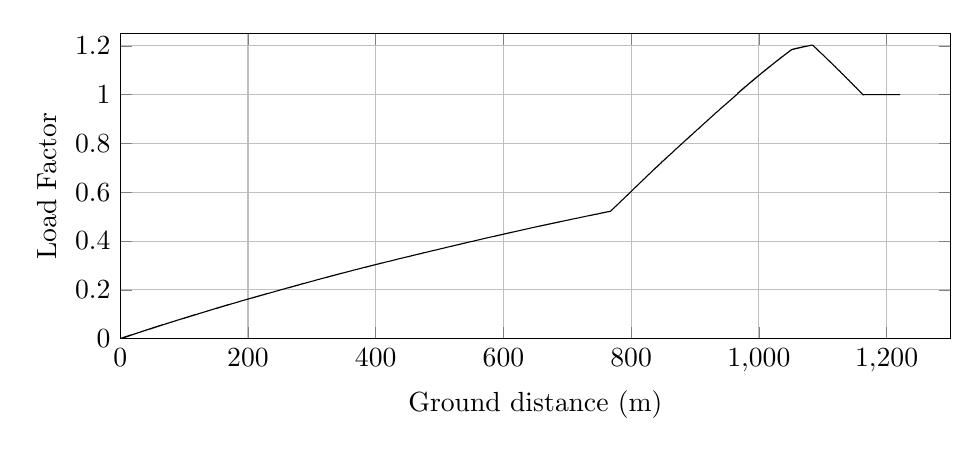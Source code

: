 %LoadFactor_vs_GroundDistance
\begin{tikzpicture}

\begin{axis}[
width=\textwidth,
height=0.45\textwidth,
scaled ticks=false, tick label style={/pgf/number format/fixed},
xmin=0.0,
xmax=1300,
xlabel={Ground distance (m)},
xmajorgrids,
ymin=0.0,
ymax=1.25,
ylabel={Load Factor },
ytick={0,0.2,0.4,0.6,0.8,1,1.2},
ymajorgrids,
legend style={at={(1.03,0.5)},anchor=west,draw=black,fill=white,legend cell align=left}
]

\addplot [
color=black,
solid
]
table[row sep=crcr]{
1.373E-8	1.235E-11\\
2.605E-7	2.344E-10\\
2.049E-6	1.844E-9\\
9.924E-6	8.93E-9\\
4.745E-5	4.27E-8\\
1.74E-4	1.566E-7\\
4.061E-4	3.654E-7\\
7.313E-4	6.581E-7\\
0.001	1.039E-6\\
0.002	1.512E-6\\
0.002	2.065E-6\\
0.003	2.708E-6\\
0.004	3.429E-6\\
0.005	4.25E-6\\
0.006	5.153E-6\\
0.007	6.151E-6\\
0.008	7.196E-6\\
0.009	8.361E-6\\
0.011	9.615E-6\\
0.012	1.096E-5\\
0.014	1.24E-5\\
0.015	1.392E-5\\
0.017	1.551E-5\\
0.019	1.721E-5\\
0.021	1.899E-5\\
0.023	2.087E-5\\
0.025	2.281E-5\\
0.028	2.485E-5\\
0.03	2.701E-5\\
0.032	2.922E-5\\
0.035	3.154E-5\\
0.038	3.394E-5\\
0.04	3.644E-5\\
0.043	3.899E-5\\
0.046	4.166E-5\\
0.049	4.44E-5\\
0.053	4.724E-5\\
0.056	5.018E-5\\
0.059	5.324E-5\\
0.063	5.636E-5\\
0.066	5.956E-5\\
0.07	6.287E-5\\
0.074	6.627E-5\\
0.078	6.976E-5\\
0.082	7.333E-5\\
0.086	7.701E-5\\
0.09	8.084E-5\\
0.094	8.469E-5\\
0.099	8.868E-5\\
0.103	9.273E-5\\
0.108	9.685E-5\\
0.112	1.011E-4\\
0.117	1.054E-4\\
0.122	1.099E-4\\
0.127	1.145E-4\\
0.132	1.19E-4\\
0.138	1.237E-4\\
0.143	1.285E-4\\
0.148	1.334E-4\\
0.154	1.384E-4\\
0.159	1.434E-4\\
0.165	1.487E-4\\
0.171	1.54E-4\\
0.177	1.594E-4\\
0.183	1.648E-4\\
0.189	1.704E-4\\
0.196	1.761E-4\\
0.202	1.818E-4\\
0.209	1.877E-4\\
0.215	1.938E-4\\
0.222	1.998E-4\\
0.229	2.061E-4\\
0.236	2.124E-4\\
0.243	2.186E-4\\
0.25	2.251E-4\\
0.258	2.317E-4\\
0.265	2.383E-4\\
0.272	2.45E-4\\
0.28	2.52E-4\\
0.288	2.589E-4\\
0.296	2.66E-4\\
0.304	2.734E-4\\
0.312	2.806E-4\\
0.32	2.88E-4\\
0.329	2.956E-4\\
0.337	3.031E-4\\
0.346	3.109E-4\\
0.355	3.187E-4\\
0.363	3.267E-4\\
0.372	3.349E-4\\
0.382	3.43E-4\\
0.391	3.511E-4\\
0.4	3.596E-4\\
0.41	3.682E-4\\
0.419	3.766E-4\\
0.429	3.852E-4\\
0.438	3.94E-4\\
0.448	4.028E-4\\
0.458	4.118E-4\\
0.468	4.209E-4\\
0.479	4.304E-4\\
0.489	4.396E-4\\
0.5	4.493E-4\\
0.511	4.59E-4\\
0.521	4.686E-4\\
0.532	4.784E-4\\
0.543	4.881E-4\\
0.554	4.98E-4\\
0.565	5.081E-4\\
0.577	5.185E-4\\
0.589	5.289E-4\\
0.6	5.395E-4\\
0.612	5.501E-4\\
0.624	5.607E-4\\
0.636	5.717E-4\\
0.649	5.828E-4\\
0.661	5.939E-4\\
0.674	6.053E-4\\
0.686	6.166E-4\\
0.699	6.282E-4\\
0.712	6.399E-4\\
0.725	6.515E-4\\
0.738	6.632E-4\\
0.752	6.752E-4\\
0.765	6.877E-4\\
0.779	6.999E-4\\
0.793	7.124E-4\\
0.807	7.253E-4\\
0.822	7.379E-4\\
0.836	7.51E-4\\
0.85	7.637E-4\\
0.865	7.769E-4\\
0.88	7.905E-4\\
0.895	8.039E-4\\
0.91	8.172E-4\\
0.925	8.308E-4\\
0.94	8.445E-4\\
0.956	8.584E-4\\
0.971	8.721E-4\\
0.987	8.862E-4\\
1.003	9.005E-4\\
1.019	9.149E-4\\
1.035	9.296E-4\\
1.052	9.442E-4\\
1.068	9.586E-4\\
1.085	9.737E-4\\
1.101	9.886E-4\\
1.118	0.001\\
1.135	0.001\\
1.153	0.001\\
1.17	0.001\\
1.188	0.001\\
1.206	0.001\\
1.224	0.001\\
1.242	0.001\\
1.261	0.001\\
1.279	0.001\\
1.298	0.001\\
1.317	0.001\\
1.335	0.001\\
1.354	0.001\\
1.374	0.001\\
1.393	0.001\\
1.413	0.001\\
1.433	0.001\\
1.453	0.001\\
1.473	0.001\\
1.493	0.001\\
1.514	0.001\\
1.534	0.001\\
1.555	0.001\\
1.576	0.001\\
1.598	0.001\\
1.62	0.001\\
1.641	0.001\\
1.663	0.001\\
1.686	0.002\\
1.708	0.002\\
1.73	0.002\\
1.752	0.002\\
1.774	0.002\\
1.797	0.002\\
1.82	0.002\\
1.843	0.002\\
1.867	0.002\\
1.89	0.002\\
1.914	0.002\\
1.937	0.002\\
1.961	0.002\\
1.985	0.002\\
2.01	0.002\\
2.035	0.002\\
2.059	0.002\\
2.085	0.002\\
2.11	0.002\\
2.135	0.002\\
2.161	0.002\\
2.186	0.002\\
2.213	0.002\\
2.239	0.002\\
2.265	0.002\\
2.292	0.002\\
2.319	0.002\\
2.346	0.002\\
2.373	0.002\\
2.401	0.002\\
2.428	0.002\\
2.456	0.002\\
2.483	0.002\\
2.512	0.002\\
2.54	0.002\\
2.568	0.002\\
2.597	0.002\\
2.626	0.002\\
2.656	0.002\\
2.686	0.002\\
2.715	0.002\\
2.746	0.002\\
2.775	0.002\\
2.805	0.003\\
2.836	0.003\\
2.866	0.003\\
2.898	0.003\\
2.929	0.003\\
2.96	0.003\\
2.992	0.003\\
3.024	0.003\\
3.056	0.003\\
3.089	0.003\\
3.122	0.003\\
3.155	0.003\\
3.188	0.003\\
3.221	0.003\\
3.254	0.003\\
3.288	0.003\\
3.322	0.003\\
3.356	0.003\\
3.391	0.003\\
3.426	0.003\\
3.462	0.003\\
3.497	0.003\\
3.532	0.003\\
3.568	0.003\\
3.604	0.003\\
3.639	0.003\\
3.677	0.003\\
3.713	0.003\\
3.75	0.003\\
3.786	0.003\\
3.823	0.003\\
3.861	0.003\\
3.899	0.003\\
3.937	0.004\\
3.975	0.004\\
4.014	0.004\\
4.052	0.004\\
4.092	0.004\\
4.132	0.004\\
4.172	0.004\\
4.211	0.004\\
4.25	0.004\\
4.292	0.004\\
4.332	0.004\\
4.373	0.004\\
4.414	0.004\\
4.456	0.004\\
4.497	0.004\\
4.538	0.004\\
4.581	0.004\\
4.624	0.004\\
4.666	0.004\\
4.709	0.004\\
4.752	0.004\\
4.795	0.004\\
4.838	0.004\\
4.881	0.004\\
4.926	0.004\\
4.97	0.004\\
5.014	0.004\\
5.059	0.005\\
5.104	0.005\\
5.15	0.005\\
5.195	0.005\\
5.241	0.005\\
5.288	0.005\\
5.334	0.005\\
5.381	0.005\\
5.428	0.005\\
5.476	0.005\\
5.525	0.005\\
5.573	0.005\\
5.621	0.005\\
5.672	0.005\\
5.72	0.005\\
5.768	0.005\\
5.817	0.005\\
5.866	0.005\\
5.917	0.005\\
5.967	0.005\\
6.017	0.005\\
6.069	0.005\\
6.12	0.005\\
6.171	0.005\\
6.223	0.006\\
6.274	0.006\\
6.326	0.006\\
6.38	0.006\\
6.432	0.006\\
6.485	0.006\\
6.537	0.006\\
6.59	0.006\\
6.644	0.006\\
6.697	0.006\\
6.752	0.006\\
6.807	0.006\\
6.863	0.006\\
6.919	0.006\\
6.975	0.006\\
7.031	0.006\\
7.087	0.006\\
7.145	0.006\\
7.203	0.006\\
7.261	0.006\\
7.321	0.007\\
7.378	0.007\\
7.438	0.007\\
7.497	0.007\\
7.557	0.007\\
7.617	0.007\\
7.677	0.007\\
7.736	0.007\\
7.796	0.007\\
7.857	0.007\\
7.917	0.007\\
7.979	0.007\\
8.04	0.007\\
8.102	0.007\\
8.165	0.007\\
8.226	0.007\\
8.291	0.007\\
8.354	0.007\\
8.418	0.007\\
8.482	0.008\\
8.547	0.008\\
8.613	0.008\\
8.678	0.008\\
8.745	0.008\\
8.811	0.008\\
8.877	0.008\\
8.943	0.008\\
9.011	0.008\\
9.079	0.008\\
9.149	0.008\\
9.216	0.008\\
9.286	0.008\\
9.355	0.008\\
9.424	0.008\\
9.493	0.008\\
9.563	0.008\\
9.632	0.009\\
9.703	0.009\\
9.773	0.009\\
9.844	0.009\\
9.915	0.009\\
9.987	0.009\\
10.059	0.009\\
10.132	0.009\\
10.206	0.009\\
10.279	0.009\\
10.353	0.009\\
10.428	0.009\\
10.503	0.009\\
10.578	0.009\\
10.655	0.009\\
10.73	0.009\\
10.806	0.01\\
10.883	0.01\\
10.959	0.01\\
11.035	0.01\\
11.113	0.01\\
11.191	0.01\\
11.268	0.01\\
11.346	0.01\\
11.424	0.01\\
11.503	0.01\\
11.581	0.01\\
11.662	0.01\\
11.742	0.01\\
11.822	0.01\\
11.902	0.011\\
11.984	0.011\\
12.065	0.011\\
12.148	0.011\\
12.231	0.011\\
12.313	0.011\\
12.397	0.011\\
12.48	0.011\\
12.564	0.011\\
12.648	0.011\\
12.736	0.011\\
12.821	0.011\\
12.908	0.011\\
12.995	0.011\\
13.082	0.012\\
13.17	0.012\\
13.258	0.012\\
13.345	0.012\\
13.433	0.012\\
13.524	0.012\\
13.611	0.012\\
13.702	0.012\\
13.792	0.012\\
13.882	0.012\\
13.975	0.012\\
14.066	0.012\\
14.158	0.012\\
14.251	0.013\\
14.343	0.013\\
14.437	0.013\\
14.533	0.013\\
14.626	0.013\\
14.722	0.013\\
14.819	0.013\\
14.914	0.013\\
15.01	0.013\\
15.108	0.013\\
15.206	0.013\\
15.304	0.013\\
15.403	0.014\\
15.503	0.014\\
15.602	0.014\\
15.701	0.014\\
15.801	0.014\\
15.9	0.014\\
16.002	0.014\\
16.103	0.014\\
16.204	0.014\\
16.305	0.014\\
16.406	0.014\\
16.509	0.015\\
16.615	0.015\\
16.718	0.015\\
16.823	0.015\\
16.929	0.015\\
17.035	0.015\\
17.141	0.015\\
17.246	0.015\\
17.352	0.015\\
17.458	0.015\\
17.566	0.015\\
17.673	0.016\\
17.782	0.016\\
17.891	0.016\\
18.001	0.016\\
18.11	0.016\\
18.22	0.016\\
18.328	0.016\\
18.437	0.016\\
18.549	0.016\\
18.659	0.016\\
18.771	0.016\\
18.884	0.017\\
18.996	0.017\\
19.109	0.017\\
19.223	0.017\\
19.338	0.017\\
19.456	0.017\\
19.573	0.017\\
19.69	0.017\\
19.805	0.017\\
19.924	0.017\\
20.042	0.018\\
20.158	0.018\\
20.278	0.018\\
20.396	0.018\\
20.516	0.018\\
20.637	0.018\\
20.755	0.018\\
20.874	0.018\\
20.996	0.018\\
21.118	0.018\\
21.24	0.019\\
21.361	0.019\\
21.485	0.019\\
21.608	0.019\\
21.732	0.019\\
21.857	0.019\\
21.981	0.019\\
22.108	0.019\\
22.235	0.019\\
22.362	0.02\\
22.488	0.02\\
22.614	0.02\\
22.744	0.02\\
22.873	0.02\\
23.004	0.02\\
23.133	0.02\\
23.263	0.02\\
23.393	0.02\\
23.523	0.021\\
23.655	0.021\\
23.786	0.021\\
23.917	0.021\\
24.047	0.021\\
24.178	0.021\\
24.315	0.021\\
24.448	0.021\\
24.579	0.021\\
24.71	0.022\\
24.843	0.022\\
24.976	0.022\\
25.112	0.022\\
25.247	0.022\\
25.385	0.022\\
25.522	0.022\\
25.661	0.022\\
25.799	0.023\\
25.826	0.023\\
25.84	0.023\\
25.841	0.023\\
25.842	0.023\\
25.848	0.023\\
25.864	0.023\\
25.906	0.023\\
25.999	0.023\\
26.123	0.023\\
26.25	0.023\\
26.377	0.023\\
26.506	0.023\\
26.634	0.023\\
26.763	0.023\\
26.893	0.023\\
27.023	0.024\\
27.154	0.024\\
27.288	0.024\\
27.42	0.024\\
27.556	0.024\\
27.691	0.024\\
27.826	0.024\\
27.96	0.024\\
28.097	0.025\\
28.233	0.025\\
28.369	0.025\\
28.507	0.025\\
28.645	0.025\\
28.783	0.025\\
28.923	0.025\\
29.062	0.025\\
29.202	0.025\\
29.343	0.026\\
29.483	0.026\\
29.626	0.026\\
29.767	0.026\\
29.909	0.026\\
30.052	0.026\\
30.197	0.026\\
30.342	0.026\\
30.486	0.027\\
30.633	0.027\\
30.778	0.027\\
30.924	0.027\\
31.071	0.027\\
31.218	0.027\\
31.367	0.027\\
31.515	0.027\\
31.664	0.028\\
31.815	0.028\\
31.966	0.028\\
32.115	0.028\\
32.266	0.028\\
32.418	0.028\\
32.57	0.028\\
32.722	0.028\\
32.877	0.029\\
33.032	0.029\\
33.185	0.029\\
33.341	0.029\\
33.498	0.029\\
33.654	0.029\\
33.811	0.029\\
33.97	0.03\\
34.126	0.03\\
34.286	0.03\\
34.445	0.03\\
34.606	0.03\\
34.766	0.03\\
34.926	0.03\\
35.086	0.031\\
35.248	0.031\\
35.412	0.031\\
35.574	0.031\\
35.735	0.031\\
35.899	0.031\\
36.065	0.031\\
36.23	0.031\\
36.395	0.032\\
36.561	0.032\\
36.728	0.032\\
36.894	0.032\\
37.059	0.032\\
37.227	0.032\\
37.394	0.032\\
37.562	0.033\\
37.733	0.033\\
37.903	0.033\\
38.071	0.033\\
38.238	0.033\\
38.408	0.033\\
38.578	0.033\\
38.75	0.034\\
38.92	0.034\\
39.093	0.034\\
39.265	0.034\\
39.437	0.034\\
39.609	0.034\\
39.783	0.035\\
39.956	0.035\\
40.132	0.035\\
40.309	0.035\\
40.486	0.035\\
40.664	0.035\\
40.84	0.035\\
41.018	0.036\\
41.198	0.036\\
41.377	0.036\\
41.557	0.036\\
41.736	0.036\\
41.916	0.036\\
42.097	0.036\\
42.278	0.037\\
42.46	0.037\\
42.64	0.037\\
42.822	0.037\\
43.006	0.037\\
43.19	0.037\\
43.372	0.038\\
43.556	0.038\\
43.74	0.038\\
43.924	0.038\\
44.107	0.038\\
44.294	0.038\\
44.479	0.039\\
44.665	0.039\\
44.852	0.039\\
45.039	0.039\\
45.228	0.039\\
45.415	0.039\\
45.603	0.039\\
45.793	0.04\\
45.984	0.04\\
46.173	0.04\\
46.364	0.04\\
46.554	0.04\\
46.745	0.04\\
46.936	0.041\\
47.127	0.041\\
47.319	0.041\\
47.511	0.041\\
47.705	0.041\\
47.9	0.041\\
48.093	0.042\\
48.287	0.042\\
48.484	0.042\\
48.681	0.042\\
48.875	0.042\\
49.071	0.042\\
49.267	0.043\\
49.466	0.043\\
49.662	0.043\\
49.86	0.043\\
50.058	0.043\\
50.258	0.043\\
50.457	0.044\\
50.656	0.044\\
50.859	0.044\\
51.061	0.044\\
51.264	0.044\\
51.464	0.044\\
51.665	0.045\\
51.866	0.045\\
52.074	0.045\\
52.282	0.045\\
52.487	0.045\\
52.695	0.045\\
52.9	0.046\\
53.108	0.046\\
53.312	0.046\\
53.52	0.046\\
53.727	0.046\\
53.937	0.046\\
54.145	0.047\\
54.351	0.047\\
54.562	0.047\\
54.776	0.047\\
54.988	0.047\\
55.198	0.048\\
55.41	0.048\\
55.624	0.048\\
55.837	0.048\\
56.047	0.048\\
56.261	0.048\\
56.475	0.049\\
56.691	0.049\\
56.909	0.049\\
57.127	0.049\\
57.347	0.049\\
57.565	0.05\\
57.782	0.05\\
57.999	0.05\\
58.218	0.05\\
58.436	0.05\\
58.658	0.05\\
58.88	0.051\\
59.103	0.051\\
59.324	0.051\\
59.545	0.051\\
59.768	0.051\\
59.991	0.052\\
60.216	0.052\\
60.44	0.052\\
60.665	0.052\\
60.891	0.052\\
61.116	0.052\\
61.343	0.053\\
61.572	0.053\\
61.799	0.053\\
62.026	0.053\\
62.254	0.053\\
62.483	0.054\\
62.714	0.054\\
62.945	0.054\\
63.178	0.054\\
63.411	0.054\\
63.645	0.055\\
63.877	0.055\\
64.112	0.055\\
64.347	0.055\\
64.583	0.055\\
64.819	0.056\\
65.056	0.056\\
65.295	0.056\\
65.532	0.056\\
65.77	0.056\\
66.01	0.057\\
66.253	0.057\\
66.493	0.057\\
66.734	0.057\\
66.977	0.057\\
67.219	0.058\\
67.464	0.058\\
67.706	0.058\\
67.954	0.058\\
68.198	0.058\\
68.444	0.059\\
68.69	0.059\\
68.94	0.059\\
69.19	0.059\\
69.44	0.059\\
69.69	0.06\\
69.941	0.06\\
70.193	0.06\\
70.447	0.06\\
70.699	0.06\\
70.954	0.061\\
71.211	0.061\\
71.468	0.061\\
71.725	0.061\\
71.982	0.061\\
72.241	0.062\\
72.499	0.062\\
72.759	0.062\\
73.02	0.062\\
73.281	0.063\\
73.543	0.063\\
73.806	0.063\\
74.072	0.063\\
74.339	0.063\\
74.605	0.064\\
74.873	0.064\\
75.14	0.064\\
75.411	0.064\\
75.683	0.065\\
75.951	0.065\\
76.224	0.065\\
76.499	0.065\\
76.772	0.065\\
77.047	0.066\\
77.323	0.066\\
77.599	0.066\\
77.878	0.066\\
78.157	0.067\\
78.438	0.067\\
78.721	0.067\\
79.001	0.067\\
79.284	0.067\\
79.57	0.068\\
79.854	0.068\\
80.139	0.068\\
80.426	0.068\\
80.715	0.069\\
81.007	0.069\\
81.295	0.069\\
81.585	0.069\\
81.875	0.07\\
82.171	0.07\\
82.467	0.07\\
82.764	0.07\\
83.058	0.071\\
83.359	0.071\\
83.657	0.071\\
83.955	0.071\\
84.253	0.071\\
84.557	0.072\\
84.86	0.072\\
85.165	0.072\\
85.472	0.072\\
85.779	0.073\\
86.087	0.073\\
86.398	0.073\\
86.711	0.073\\
87.026	0.074\\
87.34	0.074\\
87.654	0.074\\
87.967	0.075\\
88.285	0.075\\
88.61	0.075\\
88.929	0.075\\
89.25	0.076\\
89.575	0.076\\
89.902	0.076\\
90.226	0.076\\
90.549	0.077\\
90.878	0.077\\
91.205	0.077\\
91.538	0.077\\
91.871	0.078\\
92.201	0.078\\
92.531	0.078\\
92.864	0.078\\
93.198	0.079\\
93.533	0.079\\
93.867	0.079\\
94.203	0.08\\
94.541	0.08\\
94.874	0.08\\
95.217	0.08\\
95.554	0.081\\
95.892	0.081\\
96.231	0.081\\
96.572	0.081\\
96.908	0.082\\
97.248	0.082\\
97.588	0.082\\
97.926	0.083\\
98.267	0.083\\
98.605	0.083\\
98.946	0.083\\
99.287	0.084\\
99.634	0.084\\
99.977	0.084\\
100.316	0.084\\
100.656	0.085\\
100.996	0.085\\
101.34	0.085\\
101.68	0.086\\
102.017	0.086\\
102.357	0.086\\
102.694	0.086\\
103.035	0.087\\
103.376	0.087\\
103.719	0.087\\
104.059	0.088\\
104.395	0.088\\
104.733	0.088\\
105.071	0.088\\
105.407	0.089\\
105.744	0.089\\
106.08	0.089\\
106.416	0.089\\
106.756	0.09\\
107.094	0.09\\
107.432	0.09\\
107.447	0.09\\
107.458	0.09\\
107.462	0.09\\
107.465	0.09\\
107.468	0.09\\
107.484	0.09\\
107.532	0.09\\
107.687	0.09\\
107.976	0.091\\
108.277	0.091\\
108.582	0.091\\
108.886	0.091\\
109.192	0.092\\
109.502	0.092\\
109.811	0.092\\
110.121	0.092\\
110.433	0.093\\
110.747	0.093\\
111.065	0.093\\
111.382	0.093\\
111.701	0.094\\
112.023	0.094\\
112.343	0.094\\
112.668	0.094\\
112.993	0.095\\
113.32	0.095\\
113.65	0.095\\
113.979	0.095\\
114.313	0.096\\
114.644	0.096\\
114.981	0.096\\
115.32	0.097\\
115.658	0.097\\
116.001	0.097\\
116.342	0.097\\
116.686	0.098\\
117.033	0.098\\
117.379	0.098\\
117.729	0.098\\
118.08	0.099\\
118.434	0.099\\
118.792	0.099\\
119.148	0.1\\
119.504	0.1\\
119.863	0.1\\
120.226	0.1\\
120.59	0.101\\
120.955	0.101\\
121.32	0.101\\
121.686	0.102\\
122.053	0.102\\
122.423	0.102\\
122.795	0.103\\
123.166	0.103\\
123.54	0.103\\
123.912	0.103\\
124.29	0.104\\
124.663	0.104\\
125.039	0.104\\
125.414	0.105\\
125.79	0.105\\
126.168	0.105\\
126.546	0.106\\
126.925	0.106\\
127.303	0.106\\
127.683	0.106\\
128.062	0.107\\
128.444	0.107\\
128.823	0.107\\
129.199	0.108\\
129.578	0.108\\
129.955	0.108\\
130.334	0.109\\
130.714	0.109\\
131.095	0.109\\
131.477	0.109\\
131.857	0.11\\
132.239	0.11\\
132.616	0.11\\
133.0	0.111\\
133.381	0.111\\
133.761	0.111\\
134.136	0.112\\
134.516	0.112\\
134.897	0.112\\
135.274	0.112\\
135.652	0.113\\
136.033	0.113\\
136.412	0.113\\
136.79	0.114\\
137.17	0.114\\
137.548	0.114\\
137.926	0.115\\
138.305	0.115\\
138.684	0.115\\
139.063	0.115\\
139.441	0.116\\
139.819	0.116\\
140.198	0.116\\
140.573	0.117\\
140.951	0.117\\
141.328	0.117\\
141.706	0.118\\
142.084	0.118\\
142.464	0.118\\
142.841	0.118\\
143.219	0.119\\
143.6	0.119\\
143.98	0.119\\
144.359	0.12\\
144.736	0.12\\
145.113	0.12\\
145.491	0.121\\
145.87	0.121\\
146.245	0.121\\
146.624	0.121\\
147.001	0.122\\
147.379	0.122\\
147.757	0.122\\
148.136	0.123\\
148.514	0.123\\
148.891	0.123\\
149.271	0.124\\
149.653	0.124\\
150.033	0.124\\
150.414	0.124\\
150.793	0.125\\
151.173	0.125\\
151.554	0.125\\
151.935	0.126\\
152.319	0.126\\
152.702	0.126\\
153.083	0.127\\
153.467	0.127\\
153.848	0.127\\
154.231	0.127\\
154.615	0.128\\
155.0	0.128\\
155.383	0.128\\
155.768	0.129\\
156.151	0.129\\
156.535	0.129\\
156.92	0.13\\
157.306	0.13\\
157.691	0.13\\
158.078	0.13\\
158.465	0.131\\
158.851	0.131\\
159.24	0.131\\
159.627	0.132\\
160.02	0.132\\
160.408	0.132\\
160.796	0.133\\
161.184	0.133\\
161.576	0.133\\
161.968	0.133\\
162.358	0.134\\
162.751	0.134\\
163.145	0.134\\
163.537	0.135\\
163.93	0.135\\
164.324	0.135\\
164.717	0.136\\
165.11	0.136\\
165.504	0.136\\
165.898	0.136\\
166.291	0.137\\
166.689	0.137\\
167.083	0.137\\
167.48	0.138\\
167.88	0.138\\
168.278	0.138\\
168.677	0.139\\
169.075	0.139\\
169.476	0.139\\
169.878	0.14\\
170.279	0.14\\
170.681	0.14\\
171.086	0.14\\
171.488	0.141\\
171.893	0.141\\
172.297	0.141\\
172.703	0.142\\
173.111	0.142\\
173.516	0.142\\
173.926	0.143\\
174.336	0.143\\
174.746	0.143\\
175.157	0.144\\
175.569	0.144\\
175.98	0.144\\
176.393	0.145\\
176.804	0.145\\
177.219	0.145\\
177.633	0.145\\
178.051	0.146\\
178.467	0.146\\
178.884	0.146\\
179.298	0.147\\
179.716	0.147\\
180.134	0.147\\
180.554	0.148\\
180.977	0.148\\
181.4	0.148\\
181.823	0.149\\
182.246	0.149\\
182.673	0.149\\
183.1	0.15\\
183.529	0.15\\
183.958	0.15\\
184.386	0.151\\
184.817	0.151\\
185.246	0.151\\
185.678	0.152\\
186.109	0.152\\
186.54	0.152\\
186.971	0.153\\
187.407	0.153\\
187.842	0.153\\
188.278	0.154\\
188.718	0.154\\
189.161	0.154\\
189.601	0.155\\
190.039	0.155\\
190.48	0.155\\
190.925	0.156\\
191.372	0.156\\
191.818	0.156\\
192.265	0.157\\
192.715	0.157\\
193.165	0.157\\
193.616	0.158\\
194.067	0.158\\
194.521	0.158\\
194.978	0.159\\
195.436	0.159\\
195.895	0.159\\
196.354	0.16\\
196.818	0.16\\
197.281	0.16\\
197.745	0.161\\
198.212	0.161\\
198.678	0.161\\
199.146	0.162\\
199.617	0.162\\
200.086	0.162\\
200.555	0.163\\
201.028	0.163\\
201.501	0.163\\
201.979	0.164\\
202.457	0.164\\
202.938	0.165\\
203.422	0.165\\
203.906	0.165\\
204.394	0.166\\
204.881	0.166\\
205.374	0.166\\
205.868	0.167\\
206.362	0.167\\
206.856	0.167\\
207.356	0.168\\
207.853	0.168\\
208.356	0.169\\
208.859	0.169\\
209.361	0.169\\
209.864	0.17\\
210.375	0.17\\
210.888	0.17\\
211.409	0.171\\
211.928	0.171\\
212.45	0.172\\
212.973	0.172\\
213.501	0.172\\
214.031	0.173\\
214.556	0.173\\
215.09	0.174\\
215.63	0.174\\
216.172	0.174\\
216.713	0.175\\
217.254	0.175\\
217.799	0.176\\
218.348	0.176\\
218.897	0.176\\
219.458	0.177\\
220.018	0.177\\
220.58	0.178\\
221.149	0.178\\
221.724	0.178\\
222.297	0.179\\
222.872	0.179\\
223.455	0.18\\
224.043	0.18\\
224.627	0.181\\
225.215	0.181\\
225.809	0.181\\
226.407	0.182\\
227.01	0.182\\
227.62	0.183\\
228.232	0.183\\
228.841	0.184\\
229.46	0.184\\
230.088	0.185\\
230.713	0.185\\
231.34	0.186\\
231.962	0.186\\
232.584	0.186\\
233.21	0.187\\
233.841	0.187\\
234.463	0.188\\
235.095	0.188\\
235.716	0.189\\
236.336	0.189\\
236.958	0.19\\
237.577	0.19\\
238.195	0.191\\
238.811	0.191\\
239.426	0.191\\
240.037	0.192\\
240.639	0.192\\
241.242	0.193\\
241.843	0.193\\
242.443	0.194\\
243.037	0.194\\
243.631	0.195\\
244.221	0.195\\
244.812	0.195\\
245.397	0.196\\
245.979	0.196\\
246.559	0.197\\
247.13	0.197\\
247.707	0.198\\
248.28	0.198\\
248.853	0.198\\
249.419	0.199\\
249.978	0.199\\
250.541	0.2\\
251.101	0.2\\
251.656	0.2\\
252.209	0.201\\
252.762	0.201\\
253.314	0.202\\
253.866	0.202\\
254.414	0.202\\
254.957	0.203\\
255.065	0.203\\
255.13	0.203\\
255.178	0.203\\
255.206	0.203\\
255.231	0.203\\
255.254	0.203\\
255.276	0.203\\
255.29	0.203\\
255.295	0.203\\
255.3	0.203\\
255.325	0.203\\
255.432	0.203\\
255.722	0.203\\
256.196	0.204\\
256.674	0.204\\
257.155	0.204\\
257.637	0.205\\
258.123	0.205\\
258.614	0.205\\
259.105	0.206\\
259.598	0.206\\
260.095	0.207\\
260.596	0.207\\
261.102	0.207\\
261.609	0.208\\
262.119	0.208\\
262.632	0.208\\
263.148	0.209\\
263.667	0.209\\
264.188	0.21\\
264.713	0.21\\
265.241	0.21\\
265.772	0.211\\
266.308	0.211\\
266.85	0.211\\
267.393	0.212\\
267.937	0.212\\
268.492	0.213\\
269.048	0.213\\
269.61	0.213\\
270.172	0.214\\
270.744	0.214\\
271.317	0.215\\
271.892	0.215\\
272.479	0.216\\
273.068	0.216\\
273.661	0.216\\
274.253	0.217\\
274.852	0.217\\
275.459	0.218\\
276.069	0.218\\
276.681	0.219\\
277.297	0.219\\
277.922	0.219\\
278.551	0.22\\
279.178	0.22\\
279.818	0.221\\
280.455	0.221\\
281.097	0.222\\
281.737	0.222\\
282.381	0.223\\
283.03	0.223\\
283.677	0.224\\
284.32	0.224\\
284.96	0.225\\
285.602	0.225\\
286.242	0.225\\
286.878	0.226\\
287.518	0.226\\
288.15	0.227\\
288.779	0.227\\
289.411	0.228\\
290.037	0.228\\
290.662	0.229\\
291.285	0.229\\
291.907	0.23\\
292.523	0.23\\
293.138	0.23\\
293.75	0.231\\
294.367	0.231\\
294.974	0.232\\
295.58	0.232\\
296.189	0.233\\
296.791	0.233\\
297.393	0.233\\
297.989	0.234\\
298.587	0.234\\
299.181	0.235\\
299.772	0.235\\
300.366	0.236\\
300.959	0.236\\
301.552	0.236\\
302.14	0.237\\
302.727	0.237\\
303.312	0.238\\
303.894	0.238\\
304.478	0.239\\
305.06	0.239\\
305.639	0.239\\
306.216	0.24\\
306.796	0.24\\
307.372	0.241\\
307.948	0.241\\
308.526	0.241\\
309.101	0.242\\
309.681	0.242\\
310.254	0.243\\
310.827	0.243\\
311.402	0.243\\
311.97	0.244\\
312.54	0.244\\
313.109	0.245\\
313.68	0.245\\
314.25	0.245\\
314.821	0.246\\
315.389	0.246\\
315.96	0.247\\
316.529	0.247\\
317.096	0.247\\
317.662	0.248\\
318.229	0.248\\
318.795	0.249\\
319.363	0.249\\
319.93	0.249\\
320.496	0.25\\
321.063	0.25\\
321.629	0.251\\
322.195	0.251\\
322.762	0.251\\
323.328	0.252\\
323.894	0.252\\
324.46	0.253\\
325.024	0.253\\
325.593	0.253\\
326.157	0.254\\
326.724	0.254\\
327.289	0.255\\
327.856	0.255\\
328.423	0.255\\
328.989	0.256\\
329.555	0.256\\
330.122	0.257\\
330.687	0.257\\
331.253	0.257\\
331.821	0.258\\
332.386	0.258\\
332.954	0.259\\
333.523	0.259\\
334.09	0.259\\
334.659	0.26\\
335.225	0.26\\
335.795	0.26\\
336.367	0.261\\
336.935	0.261\\
337.505	0.262\\
338.076	0.262\\
338.645	0.262\\
339.213	0.263\\
339.783	0.263\\
340.352	0.264\\
340.923	0.264\\
341.497	0.264\\
342.071	0.265\\
342.643	0.265\\
343.216	0.266\\
343.788	0.266\\
344.363	0.266\\
344.936	0.267\\
345.512	0.267\\
346.089	0.268\\
346.663	0.268\\
347.24	0.268\\
347.815	0.269\\
348.392	0.269\\
348.967	0.27\\
349.544	0.27\\
350.122	0.27\\
350.701	0.271\\
351.281	0.271\\
351.862	0.272\\
352.443	0.272\\
353.022	0.272\\
353.605	0.273\\
354.189	0.273\\
354.773	0.274\\
355.356	0.274\\
355.942	0.274\\
356.528	0.275\\
357.115	0.275\\
357.702	0.275\\
358.289	0.276\\
358.88	0.276\\
359.47	0.277\\
360.061	0.277\\
360.656	0.277\\
361.248	0.278\\
361.84	0.278\\
362.434	0.279\\
363.027	0.279\\
363.621	0.28\\
364.217	0.28\\
364.817	0.28\\
365.417	0.281\\
366.017	0.281\\
366.613	0.282\\
367.214	0.282\\
367.814	0.282\\
368.414	0.283\\
369.014	0.283\\
369.618	0.284\\
370.22	0.284\\
370.829	0.284\\
371.433	0.285\\
372.038	0.285\\
372.65	0.286\\
373.262	0.286\\
373.873	0.286\\
374.485	0.287\\
375.098	0.287\\
375.714	0.288\\
376.329	0.288\\
376.947	0.288\\
377.561	0.289\\
378.184	0.289\\
378.805	0.29\\
379.427	0.29\\
380.051	0.291\\
380.673	0.291\\
381.299	0.291\\
381.926	0.292\\
382.557	0.292\\
383.184	0.293\\
383.816	0.293\\
384.448	0.293\\
385.08	0.294\\
385.714	0.294\\
386.35	0.295\\
386.988	0.295\\
387.628	0.296\\
388.268	0.296\\
388.909	0.296\\
389.55	0.297\\
390.196	0.297\\
390.841	0.298\\
391.485	0.298\\
392.135	0.299\\
392.787	0.299\\
393.438	0.299\\
394.091	0.3\\
394.747	0.3\\
395.402	0.301\\
396.061	0.301\\
396.725	0.302\\
397.389	0.302\\
398.056	0.302\\
398.723	0.303\\
399.391	0.303\\
400.061	0.304\\
400.73	0.304\\
401.403	0.305\\
402.077	0.305\\
402.752	0.305\\
403.433	0.306\\
404.116	0.306\\
404.802	0.307\\
405.486	0.307\\
406.179	0.308\\
406.87	0.308\\
407.565	0.309\\
408.261	0.309\\
408.96	0.31\\
409.662	0.31\\
410.366	0.31\\
411.073	0.311\\
411.782	0.311\\
412.494	0.312\\
413.206	0.312\\
413.923	0.313\\
414.641	0.313\\
415.364	0.314\\
416.088	0.314\\
416.816	0.315\\
417.548	0.315\\
418.283	0.316\\
419.02	0.316\\
419.762	0.317\\
420.508	0.317\\
421.254	0.317\\
422.002	0.318\\
422.76	0.318\\
423.518	0.319\\
424.279	0.319\\
425.049	0.32\\
425.818	0.32\\
426.595	0.321\\
427.373	0.321\\
428.156	0.322\\
428.944	0.322\\
429.739	0.323\\
430.539	0.323\\
431.347	0.324\\
432.161	0.324\\
432.977	0.325\\
433.799	0.326\\
434.632	0.326\\
435.469	0.327\\
436.313	0.327\\
437.164	0.328\\
438.016	0.328\\
438.881	0.329\\
439.752	0.329\\
440.638	0.33\\
441.539	0.33\\
442.438	0.331\\
443.35	0.332\\
444.278	0.332\\
445.208	0.333\\
446.152	0.333\\
447.102	0.334\\
448.065	0.335\\
449.036	0.335\\
450.025	0.336\\
451.017	0.336\\
452.021	0.337\\
453.024	0.338\\
454.028	0.338\\
455.031	0.339\\
456.032	0.34\\
457.029	0.34\\
458.019	0.341\\
458.998	0.342\\
459.962	0.342\\
460.921	0.343\\
461.862	0.343\\
462.802	0.344\\
463.728	0.345\\
464.639	0.345\\
465.541	0.346\\
466.435	0.346\\
467.32	0.347\\
468.201	0.347\\
469.072	0.348\\
469.935	0.348\\
470.79	0.349\\
471.642	0.349\\
472.488	0.35\\
473.325	0.351\\
474.157	0.351\\
474.987	0.352\\
475.812	0.352\\
476.636	0.353\\
477.449	0.353\\
478.26	0.354\\
479.068	0.354\\
479.872	0.355\\
480.672	0.355\\
481.464	0.356\\
482.254	0.356\\
483.044	0.357\\
483.825	0.357\\
484.605	0.358\\
485.381	0.358\\
486.155	0.359\\
486.923	0.359\\
487.691	0.36\\
488.453	0.36\\
489.214	0.361\\
489.366	0.361\\
489.914	0.361\\
489.944	0.361\\
489.952	0.361\\
489.959	0.361\\
490.009	0.361\\
490.223	0.361\\
490.808	0.362\\
491.555	0.362\\
492.306	0.362\\
493.056	0.363\\
493.812	0.363\\
494.571	0.364\\
495.339	0.364\\
496.105	0.365\\
496.876	0.365\\
497.652	0.366\\
498.436	0.366\\
499.222	0.367\\
500.016	0.367\\
500.817	0.368\\
501.621	0.368\\
502.431	0.369\\
503.249	0.369\\
504.068	0.37\\
504.892	0.37\\
505.726	0.371\\
506.569	0.371\\
507.414	0.372\\
508.268	0.372\\
509.127	0.373\\
509.992	0.373\\
510.87	0.374\\
511.756	0.375\\
512.653	0.375\\
513.553	0.376\\
514.468	0.376\\
515.387	0.377\\
516.317	0.377\\
517.26	0.378\\
518.213	0.379\\
519.176	0.379\\
520.141	0.38\\
521.123	0.38\\
522.121	0.381\\
523.126	0.382\\
524.142	0.382\\
525.163	0.383\\
526.197	0.384\\
527.233	0.384\\
528.27	0.385\\
529.313	0.385\\
530.357	0.386\\
531.392	0.387\\
532.424	0.387\\
533.46	0.388\\
534.487	0.389\\
535.502	0.389\\
536.515	0.39\\
537.523	0.391\\
538.516	0.391\\
539.508	0.392\\
540.486	0.392\\
541.466	0.393\\
542.436	0.394\\
543.404	0.394\\
544.359	0.395\\
545.307	0.395\\
546.251	0.396\\
547.192	0.397\\
548.128	0.397\\
549.061	0.398\\
549.992	0.398\\
550.913	0.399\\
551.832	0.399\\
552.743	0.4\\
553.651	0.4\\
554.557	0.401\\
555.46	0.402\\
556.356	0.402\\
557.251	0.403\\
558.144	0.403\\
559.04	0.404\\
559.931	0.404\\
560.818	0.405\\
561.696	0.405\\
562.58	0.406\\
563.461	0.406\\
564.339	0.407\\
565.215	0.407\\
566.089	0.408\\
566.962	0.409\\
567.83	0.409\\
568.698	0.41\\
569.562	0.41\\
570.424	0.411\\
571.285	0.411\\
572.149	0.412\\
573.01	0.412\\
573.868	0.413\\
574.726	0.413\\
575.584	0.414\\
576.439	0.414\\
577.29	0.415\\
578.144	0.415\\
578.996	0.416\\
579.849	0.416\\
580.701	0.417\\
581.548	0.417\\
582.398	0.418\\
583.244	0.418\\
584.095	0.419\\
584.945	0.419\\
585.791	0.42\\
586.639	0.42\\
587.483	0.421\\
588.328	0.421\\
589.173	0.422\\
590.017	0.422\\
590.861	0.423\\
591.706	0.423\\
592.546	0.424\\
593.391	0.424\\
594.233	0.425\\
595.075	0.425\\
595.916	0.426\\
596.757	0.426\\
597.6	0.427\\
598.443	0.427\\
599.285	0.428\\
600.126	0.428\\
600.967	0.429\\
601.809	0.429\\
602.649	0.43\\
603.49	0.43\\
604.332	0.431\\
605.175	0.431\\
606.017	0.432\\
606.856	0.432\\
607.7	0.433\\
608.547	0.433\\
609.385	0.434\\
610.229	0.434\\
611.072	0.435\\
611.914	0.435\\
612.757	0.436\\
613.604	0.436\\
614.448	0.437\\
615.288	0.437\\
616.128	0.438\\
616.972	0.438\\
617.817	0.439\\
618.663	0.439\\
619.508	0.44\\
620.355	0.44\\
621.202	0.441\\
622.049	0.441\\
622.901	0.442\\
623.747	0.442\\
624.597	0.443\\
625.445	0.443\\
626.295	0.444\\
627.146	0.444\\
627.996	0.445\\
628.849	0.445\\
629.704	0.446\\
630.554	0.446\\
631.409	0.447\\
632.264	0.447\\
633.12	0.448\\
633.978	0.448\\
634.836	0.449\\
635.695	0.449\\
636.551	0.45\\
637.411	0.45\\
638.27	0.451\\
639.128	0.451\\
639.989	0.452\\
640.855	0.452\\
641.717	0.453\\
642.58	0.453\\
643.445	0.454\\
644.308	0.454\\
645.175	0.455\\
646.04	0.455\\
646.912	0.456\\
647.781	0.456\\
648.656	0.457\\
649.528	0.457\\
650.399	0.458\\
651.271	0.458\\
652.146	0.459\\
653.022	0.459\\
653.896	0.46\\
654.773	0.46\\
655.652	0.461\\
656.528	0.461\\
657.411	0.462\\
658.292	0.462\\
659.177	0.463\\
660.065	0.463\\
660.954	0.464\\
661.84	0.464\\
662.732	0.465\\
663.62	0.465\\
664.513	0.466\\
665.403	0.466\\
666.297	0.467\\
667.191	0.467\\
668.084	0.468\\
668.985	0.468\\
669.886	0.469\\
670.786	0.469\\
671.69	0.47\\
672.589	0.47\\
673.498	0.471\\
674.41	0.471\\
675.315	0.472\\
676.227	0.472\\
677.141	0.473\\
678.056	0.473\\
678.969	0.474\\
679.887	0.474\\
680.808	0.475\\
681.731	0.475\\
682.65	0.476\\
683.574	0.476\\
684.496	0.477\\
685.42	0.477\\
686.348	0.478\\
687.277	0.478\\
688.206	0.479\\
689.14	0.48\\
690.076	0.48\\
691.015	0.481\\
691.955	0.481\\
692.895	0.482\\
693.84	0.482\\
694.787	0.483\\
695.735	0.483\\
696.688	0.484\\
697.639	0.484\\
698.598	0.485\\
699.55	0.485\\
700.504	0.486\\
701.465	0.486\\
702.426	0.487\\
703.387	0.487\\
704.361	0.488\\
705.332	0.488\\
706.3	0.489\\
707.277	0.49\\
708.249	0.49\\
709.228	0.491\\
710.209	0.491\\
711.195	0.492\\
712.187	0.492\\
713.176	0.493\\
714.167	0.493\\
715.16	0.494\\
716.158	0.494\\
717.163	0.495\\
718.17	0.495\\
719.176	0.496\\
720.188	0.497\\
721.202	0.497\\
722.218	0.498\\
723.235	0.498\\
724.259	0.499\\
725.282	0.499\\
726.311	0.5\\
727.34	0.5\\
728.372	0.501\\
729.411	0.502\\
730.456	0.502\\
731.507	0.503\\
732.557	0.503\\
733.619	0.504\\
734.676	0.504\\
735.735	0.505\\
736.801	0.506\\
737.875	0.506\\
738.951	0.507\\
740.03	0.507\\
741.117	0.508\\
742.213	0.509\\
743.31	0.509\\
744.411	0.51\\
745.517	0.51\\
746.626	0.511\\
747.746	0.511\\
748.868	0.512\\
749.997	0.513\\
751.133	0.513\\
752.272	0.514\\
753.42	0.515\\
754.571	0.515\\
755.726	0.516\\
756.894	0.516\\
758.066	0.517\\
759.248	0.518\\
760.44	0.518\\
761.643	0.519\\
762.846	0.52\\
764.068	0.52\\
765.299	0.521\\
766.409	0.521\\
766.536	0.521\\
767.785	0.522\\
769.045	0.526\\
770.317	0.529\\
771.608	0.532\\
772.911	0.535\\
774.227	0.539\\
775.554	0.542\\
776.894	0.545\\
778.259	0.549\\
779.639	0.552\\
781.041	0.556\\
782.472	0.559\\
783.925	0.563\\
785.394	0.567\\
786.889	0.57\\
788.418	0.574\\
789.974	0.578\\
791.554	0.582\\
793.143	0.586\\
794.756	0.59\\
796.359	0.594\\
797.957	0.598\\
799.531	0.602\\
801.09	0.606\\
802.606	0.61\\
804.102	0.614\\
805.578	0.618\\
807.031	0.621\\
808.453	0.625\\
809.851	0.628\\
811.244	0.632\\
812.616	0.635\\
813.967	0.639\\
815.301	0.642\\
816.62	0.645\\
817.926	0.649\\
819.226	0.652\\
820.504	0.655\\
821.781	0.658\\
823.044	0.662\\
824.298	0.665\\
825.541	0.668\\
826.781	0.671\\
828.007	0.674\\
829.228	0.677\\
830.44	0.68\\
831.646	0.683\\
832.846	0.686\\
834.038	0.689\\
835.223	0.692\\
836.397	0.695\\
837.576	0.698\\
838.742	0.701\\
839.902	0.703\\
841.06	0.706\\
842.211	0.709\\
843.358	0.712\\
844.501	0.715\\
845.64	0.717\\
846.772	0.72\\
847.897	0.723\\
848.121	0.725\\
848.162	0.726\\
848.201	0.726\\
848.239	0.726\\
848.264	0.726\\
848.292	0.726\\
848.421	0.726\\
848.959	0.727\\
850.144	0.728\\
851.299	0.731\\
852.463	0.734\\
853.634	0.737\\
854.814	0.74\\
855.997	0.743\\
857.191	0.746\\
858.392	0.749\\
859.6	0.751\\
860.816	0.754\\
862.04	0.757\\
863.279	0.76\\
864.531	0.763\\
865.783	0.766\\
867.051	0.769\\
868.328	0.773\\
869.616	0.776\\
870.918	0.779\\
872.237	0.782\\
873.563	0.785\\
874.906	0.788\\
876.263	0.792\\
877.637	0.795\\
879.021	0.798\\
880.42	0.801\\
881.842	0.805\\
883.282	0.808\\
884.736	0.812\\
886.21	0.815\\
887.71	0.819\\
889.239	0.822\\
890.78	0.826\\
892.334	0.83\\
893.918	0.834\\
895.516	0.837\\
897.132	0.841\\
898.768	0.845\\
900.398	0.849\\
902.036	0.853\\
903.665	0.857\\
905.279	0.86\\
906.886	0.864\\
908.466	0.868\\
910.047	0.872\\
911.595	0.876\\
913.13	0.879\\
914.657	0.883\\
916.168	0.886\\
917.658	0.89\\
919.146	0.893\\
920.618	0.897\\
922.073	0.9\\
923.527	0.904\\
924.964	0.907\\
926.386	0.91\\
927.806	0.914\\
929.207	0.917\\
930.604	0.92\\
932.001	0.924\\
933.391	0.927\\
934.768	0.93\\
936.138	0.933\\
937.501	0.936\\
938.858	0.94\\
940.213	0.943\\
941.561	0.946\\
942.901	0.949\\
944.239	0.952\\
945.569	0.955\\
946.898	0.958\\
948.228	0.961\\
949.551	0.964\\
950.866	0.967\\
952.181	0.97\\
953.489	0.973\\
954.798	0.976\\
956.102	0.979\\
957.406	0.982\\
958.709	0.985\\
960.006	0.988\\
961.302	0.991\\
962.594	0.994\\
963.882	0.997\\
965.171	1.0\\
966.453	1.003\\
966.71	1.005\\
966.941	1.006\\
967.172	1.006\\
967.398	1.007\\
967.625	1.007\\
967.856	1.008\\
968.088	1.008\\
968.32	1.009\\
968.551	1.009\\
968.781	1.01\\
969.014	1.01\\
969.247	1.011\\
969.479	1.011\\
969.703	1.012\\
969.928	1.012\\
970.15	1.013\\
970.376	1.013\\
970.61	1.014\\
970.841	1.015\\
971.07	1.015\\
971.301	1.016\\
971.534	1.016\\
971.766	1.017\\
971.991	1.017\\
972.224	1.018\\
972.456	1.018\\
972.674	1.019\\
972.897	1.019\\
973.132	1.02\\
973.363	1.02\\
973.597	1.021\\
973.824	1.021\\
974.058	1.022\\
974.292	1.022\\
974.526	1.023\\
974.758	1.023\\
974.992	1.024\\
975.225	1.024\\
975.451	1.025\\
975.686	1.025\\
975.917	1.026\\
976.149	1.026\\
976.383	1.027\\
976.616	1.027\\
976.853	1.028\\
977.078	1.028\\
977.302	1.029\\
977.529	1.029\\
977.763	1.03\\
977.999	1.031\\
978.221	1.031\\
978.458	1.032\\
978.696	1.032\\
978.934	1.033\\
979.172	1.033\\
979.403	1.034\\
979.636	1.034\\
979.874	1.035\\
980.113	1.035\\
980.348	1.036\\
980.587	1.036\\
980.82	1.037\\
981.053	1.037\\
981.29	1.038\\
981.522	1.038\\
981.76	1.039\\
982.0	1.039\\
982.23	1.04\\
982.466	1.04\\
982.699	1.041\\
982.93	1.042\\
983.17	1.042\\
983.409	1.043\\
983.647	1.043\\
983.886	1.044\\
984.125	1.044\\
984.366	1.045\\
984.603	1.045\\
984.832	1.046\\
985.068	1.046\\
985.306	1.047\\
985.544	1.047\\
985.772	1.048\\
986.015	1.048\\
986.252	1.049\\
986.494	1.049\\
986.737	1.05\\
986.98	1.05\\
987.223	1.051\\
987.455	1.051\\
987.695	1.052\\
987.935	1.053\\
988.177	1.053\\
988.42	1.054\\
988.653	1.054\\
988.886	1.055\\
989.13	1.055\\
989.37	1.056\\
989.603	1.056\\
989.844	1.057\\
990.087	1.057\\
990.328	1.058\\
990.567	1.058\\
990.813	1.059\\
991.05	1.059\\
991.289	1.06\\
991.528	1.06\\
991.771	1.061\\
991.996	1.061\\
992.242	1.062\\
992.487	1.063\\
992.727	1.063\\
992.948	1.064\\
993.194	1.064\\
993.441	1.065\\
993.679	1.065\\
993.92	1.066\\
994.168	1.066\\
994.417	1.067\\
994.667	1.067\\
994.9	1.068\\
995.134	1.068\\
995.384	1.069\\
995.63	1.069\\
995.864	1.07\\
996.105	1.07\\
996.346	1.071\\
996.596	1.071\\
996.845	1.072\\
997.087	1.073\\
997.326	1.073\\
997.573	1.074\\
997.821	1.074\\
998.071	1.075\\
998.314	1.075\\
998.54	1.076\\
998.793	1.076\\
999.044	1.077\\
999.296	1.077\\
999.546	1.078\\
999.794	1.078\\
1000.046	1.079\\
1000.3	1.079\\
1000.555	1.08\\
1000.79	1.081\\
1001.042	1.081\\
1001.296	1.082\\
1001.55	1.082\\
1001.79	1.083\\
1002.035	1.083\\
1002.287	1.084\\
1002.543	1.084\\
1002.788	1.085\\
1003.026	1.085\\
1003.282	1.086\\
1003.537	1.086\\
1003.79	1.087\\
1004.043	1.088\\
1004.296	1.088\\
1004.553	1.089\\
1004.811	1.089\\
1005.069	1.09\\
1005.326	1.09\\
1005.584	1.091\\
1005.843	1.091\\
1006.099	1.092\\
1006.346	1.092\\
1006.607	1.093\\
1006.865	1.094\\
1007.126	1.094\\
1007.388	1.095\\
1007.64	1.095\\
1007.903	1.096\\
1008.165	1.096\\
1008.425	1.097\\
1008.683	1.097\\
1008.924	1.098\\
1009.178	1.098\\
1009.433	1.099\\
1009.69	1.1\\
1009.944	1.1\\
1010.21	1.101\\
1010.473	1.101\\
1010.739	1.102\\
1011.006	1.102\\
1011.265	1.103\\
1011.529	1.103\\
1011.795	1.104\\
1012.063	1.105\\
1012.332	1.105\\
1012.595	1.106\\
1012.861	1.106\\
1013.126	1.107\\
1013.375	1.107\\
1013.642	1.108\\
1013.912	1.108\\
1014.182	1.109\\
1014.451	1.11\\
1014.7	1.11\\
1014.96	1.111\\
1015.225	1.111\\
1015.484	1.112\\
1015.755	1.112\\
1016.015	1.113\\
1016.286	1.113\\
1016.531	1.114\\
1016.8	1.115\\
1017.061	1.115\\
1017.332	1.116\\
1017.605	1.116\\
1017.871	1.117\\
1018.128	1.117\\
1018.4	1.118\\
1018.658	1.118\\
1018.933	1.119\\
1019.206	1.12\\
1019.479	1.12\\
1019.751	1.121\\
1020.03	1.121\\
1020.305	1.122\\
1020.584	1.122\\
1020.844	1.123\\
1021.124	1.124\\
1021.398	1.124\\
1021.662	1.125\\
1021.94	1.125\\
1022.216	1.126\\
1022.492	1.126\\
1022.776	1.127\\
1023.058	1.128\\
1023.325	1.128\\
1023.586	1.129\\
1023.87	1.129\\
1024.155	1.13\\
1024.437	1.13\\
1024.717	1.131\\
1024.991	1.132\\
1025.274	1.132\\
1025.559	1.133\\
1025.839	1.133\\
1026.125	1.134\\
1026.409	1.134\\
1026.678	1.135\\
1026.954	1.136\\
1027.237	1.136\\
1027.512	1.137\\
1027.798	1.137\\
1028.086	1.138\\
1028.366	1.139\\
1028.655	1.139\\
1028.94	1.14\\
1029.231	1.14\\
1029.511	1.141\\
1029.797	1.141\\
1030.086	1.142\\
1030.376	1.143\\
1030.668	1.143\\
1030.953	1.144\\
1031.251	1.144\\
1031.53	1.145\\
1031.824	1.146\\
1032.122	1.146\\
1032.416	1.147\\
1032.693	1.147\\
1032.978	1.148\\
1033.27	1.148\\
1033.572	1.149\\
1033.865	1.15\\
1034.149	1.15\\
1034.446	1.151\\
1034.729	1.151\\
1035.014	1.152\\
1035.314	1.153\\
1035.61	1.153\\
1035.904	1.154\\
1036.196	1.154\\
1036.483	1.155\\
1036.767	1.156\\
1037.075	1.156\\
1037.373	1.157\\
1037.669	1.157\\
1037.962	1.158\\
1038.261	1.159\\
1038.575	1.159\\
1038.881	1.16\\
1039.185	1.16\\
1039.476	1.161\\
1039.775	1.162\\
1040.082	1.162\\
1040.379	1.163\\
1040.688	1.163\\
1040.986	1.164\\
1041.279	1.165\\
1041.577	1.165\\
1041.897	1.166\\
1042.215	1.166\\
1042.521	1.167\\
1042.826	1.168\\
1043.138	1.168\\
1043.433	1.169\\
1043.723	1.169\\
1044.025	1.17\\
1044.329	1.171\\
1044.621	1.171\\
1044.948	1.172\\
1045.259	1.172\\
1045.575	1.173\\
1045.878	1.174\\
1046.182	1.174\\
1046.495	1.175\\
1046.783	1.175\\
1047.089	1.176\\
1047.42	1.177\\
1047.736	1.177\\
1048.068	1.178\\
1048.382	1.179\\
1048.713	1.179\\
1049.045	1.18\\
1049.369	1.18\\
1049.682	1.181\\
1049.998	1.182\\
1050.301	1.182\\
1050.635	1.183\\
1050.95	1.184\\
1051.284	1.184\\
1051.613	1.185\\
1051.928	1.185\\
1052.252	1.185\\
1052.582	1.185\\
1052.912	1.186\\
1053.253	1.186\\
1053.587	1.186\\
1053.9	1.186\\
1054.225	1.186\\
1054.531	1.187\\
1054.859	1.187\\
1055.193	1.187\\
1055.532	1.187\\
1055.873	1.187\\
1056.206	1.188\\
1056.542	1.188\\
1056.862	1.188\\
1057.2	1.188\\
1057.526	1.189\\
1057.844	1.189\\
1058.183	1.189\\
1058.503	1.189\\
1058.822	1.189\\
1059.163	1.19\\
1059.478	1.19\\
1059.818	1.19\\
1060.132	1.19\\
1060.456	1.19\\
1060.797	1.19\\
1061.123	1.191\\
1061.464	1.191\\
1061.817	1.191\\
1062.16	1.191\\
1062.48	1.191\\
1062.802	1.192\\
1063.121	1.192\\
1063.475	1.192\\
1063.801	1.192\\
1064.145	1.192\\
1064.492	1.193\\
1064.839	1.193\\
1065.167	1.193\\
1065.504	1.193\\
1065.842	1.193\\
1066.163	1.194\\
1066.496	1.194\\
1066.865	1.194\\
1067.205	1.194\\
1067.564	1.194\\
1067.922	1.195\\
1068.273	1.195\\
1068.608	1.195\\
1068.949	1.195\\
1069.329	1.196\\
1069.677	1.196\\
1070.018	1.196\\
1070.37	1.196\\
1070.722	1.196\\
1071.04	1.196\\
1071.375	1.197\\
1071.739	1.197\\
1072.093	1.197\\
1072.471	1.197\\
1072.814	1.197\\
1073.151	1.198\\
1073.5	1.198\\
1073.861	1.198\\
1074.196	1.198\\
1074.555	1.198\\
1074.905	1.199\\
1075.295	1.199\\
1075.665	1.199\\
1075.999	1.199\\
1076.387	1.199\\
1076.75	1.2\\
1077.088	1.2\\
1077.445	1.2\\
1077.808	1.2\\
1078.145	1.2\\
1078.508	1.201\\
1078.891	1.201\\
1079.236	1.201\\
1079.576	1.201\\
1079.93	1.201\\
1080.305	1.202\\
1080.664	1.202\\
1081.002	1.202\\
1081.377	1.202\\
1081.739	1.202\\
1082.103	1.203\\
1082.467	1.203\\
1082.834	1.203\\
1083.186	1.203\\
1083.436	1.203\\
1083.554	1.203\\
1083.918	1.203\\
1084.28	1.202\\
1084.623	1.201\\
1084.969	1.201\\
1085.348	1.2\\
1085.7	1.199\\
1086.062	1.198\\
1086.466	1.197\\
1086.847	1.196\\
1087.235	1.195\\
1087.606	1.194\\
1087.964	1.193\\
1088.346	1.192\\
1088.73	1.191\\
1089.1	1.191\\
1089.488	1.19\\
1089.87	1.189\\
1090.262	1.188\\
1090.619	1.187\\
1090.972	1.186\\
1091.359	1.185\\
1091.744	1.184\\
1092.134	1.183\\
1092.5	1.182\\
1092.863	1.181\\
1093.251	1.18\\
1093.651	1.179\\
1094.04	1.178\\
1094.4	1.177\\
1094.755	1.176\\
1095.089	1.176\\
1095.462	1.175\\
1095.848	1.174\\
1096.196	1.173\\
1096.535	1.172\\
1096.925	1.171\\
1097.278	1.17\\
1097.657	1.169\\
1098.017	1.168\\
1098.377	1.167\\
1098.771	1.167\\
1099.165	1.166\\
1099.537	1.165\\
1099.921	1.164\\
1100.3	1.163\\
1100.694	1.162\\
1101.071	1.161\\
1101.48	1.16\\
1101.869	1.159\\
1102.252	1.158\\
1102.645	1.157\\
1103.017	1.156\\
1103.419	1.155\\
1103.817	1.154\\
1104.214	1.153\\
1104.619	1.152\\
1104.987	1.151\\
1105.384	1.15\\
1105.768	1.149\\
1106.174	1.148\\
1106.547	1.147\\
1106.929	1.146\\
1107.294	1.145\\
1107.663	1.144\\
1108.058	1.143\\
1108.458	1.142\\
1108.853	1.141\\
1109.241	1.14\\
1109.664	1.139\\
1110.067	1.138\\
1110.473	1.137\\
1110.878	1.136\\
1111.283	1.135\\
1111.66	1.134\\
1112.026	1.133\\
1112.423	1.132\\
1112.823	1.131\\
1113.232	1.13\\
1113.63	1.129\\
1114.02	1.128\\
1114.407	1.127\\
1114.815	1.126\\
1115.209	1.125\\
1115.608	1.124\\
1116.02	1.123\\
1116.43	1.122\\
1116.832	1.121\\
1117.221	1.12\\
1117.64	1.119\\
1118.036	1.118\\
1118.458	1.117\\
1118.877	1.116\\
1119.268	1.115\\
1119.677	1.114\\
1120.077	1.113\\
1120.466	1.111\\
1120.886	1.11\\
1121.285	1.109\\
1121.656	1.108\\
1122.055	1.107\\
1122.449	1.106\\
1122.854	1.105\\
1123.275	1.104\\
1123.683	1.103\\
1124.105	1.102\\
1124.511	1.101\\
1124.934	1.1\\
1125.347	1.099\\
1125.767	1.098\\
1126.171	1.097\\
1126.589	1.096\\
1127.012	1.095\\
1127.404	1.094\\
1127.817	1.093\\
1128.215	1.091\\
1128.613	1.09\\
1129.039	1.089\\
1129.462	1.088\\
1129.873	1.087\\
1130.29	1.086\\
1130.728	1.085\\
1131.135	1.084\\
1131.532	1.083\\
1131.946	1.082\\
1132.364	1.081\\
1132.782	1.08\\
1133.19	1.079\\
1133.618	1.077\\
1134.04	1.076\\
1134.447	1.075\\
1134.865	1.074\\
1135.276	1.073\\
1135.687	1.072\\
1136.117	1.071\\
1136.545	1.07\\
1136.973	1.069\\
1137.398	1.068\\
1137.803	1.066\\
1138.217	1.065\\
1138.64	1.064\\
1139.054	1.063\\
1139.477	1.062\\
1139.899	1.061\\
1140.319	1.06\\
1140.73	1.059\\
1141.136	1.058\\
1141.538	1.057\\
1141.936	1.056\\
1142.361	1.055\\
1142.784	1.053\\
1143.191	1.052\\
1143.624	1.051\\
1144.045	1.05\\
1144.448	1.049\\
1144.858	1.048\\
1145.274	1.047\\
1145.702	1.046\\
1146.128	1.045\\
1146.557	1.043\\
1146.992	1.042\\
1147.422	1.041\\
1147.848	1.04\\
1148.275	1.039\\
1148.701	1.038\\
1149.112	1.037\\
1149.528	1.036\\
1149.974	1.034\\
1150.401	1.033\\
1150.841	1.032\\
1151.264	1.031\\
1151.69	1.03\\
1152.118	1.029\\
1152.544	1.028\\
1152.961	1.026\\
1153.392	1.025\\
1153.82	1.024\\
1154.238	1.023\\
1154.661	1.022\\
1155.098	1.021\\
1155.533	1.02\\
1155.959	1.019\\
1156.383	1.017\\
1156.827	1.016\\
1157.243	1.015\\
1157.692	1.014\\
1158.116	1.013\\
1158.551	1.012\\
1158.997	1.01\\
1159.421	1.009\\
1159.845	1.008\\
1160.281	1.007\\
1160.708	1.006\\
1161.136	1.005\\
1161.577	1.004\\
1162.01	1.002\\
1162.441	1.001\\
1162.883	1.0\\
1163.311	0.999\\
1163.736	1.0\\
1164.178	1.0\\
1164.843	1.0\\
1165.792	1.0\\
1167.118	1.0\\
1168.403	1.0\\
1169.703	1.0\\
1171.021	1.0\\
1172.222	1.0\\
1173.5	1.0\\
1174.885	1.0\\
1176.141	1.0\\
1177.437	1.0\\
1178.806	1.0\\
1180.115	1.0\\
1181.475	1.0\\
1182.769	1.0\\
1184.005	1.0\\
1185.255	1.0\\
1186.603	1.0\\
1187.897	1.0\\
1189.247	1.0\\
1190.517	1.0\\
1191.962	1.0\\
1193.338	1.0\\
1194.659	1.0\\
1196.063	1.0\\
1197.402	1.0\\
1198.719	1.0\\
1200.057	1.0\\
1201.321	1.0\\
1202.649	1.0\\
1203.926	1.0\\
1205.27	1.0\\
1206.688	1.0\\
1208.016	1.0\\
1209.372	1.0\\
1210.745	1.0\\
1212.088	1.0\\
1213.421	1.0\\
1214.772	1.0\\
1216.078	1.0\\
1217.464	1.0\\
1218.794	1.0\\
1220.167	1.0\\
1221.251	1.0\\
};
\end{axis}
\end{tikzpicture}%
